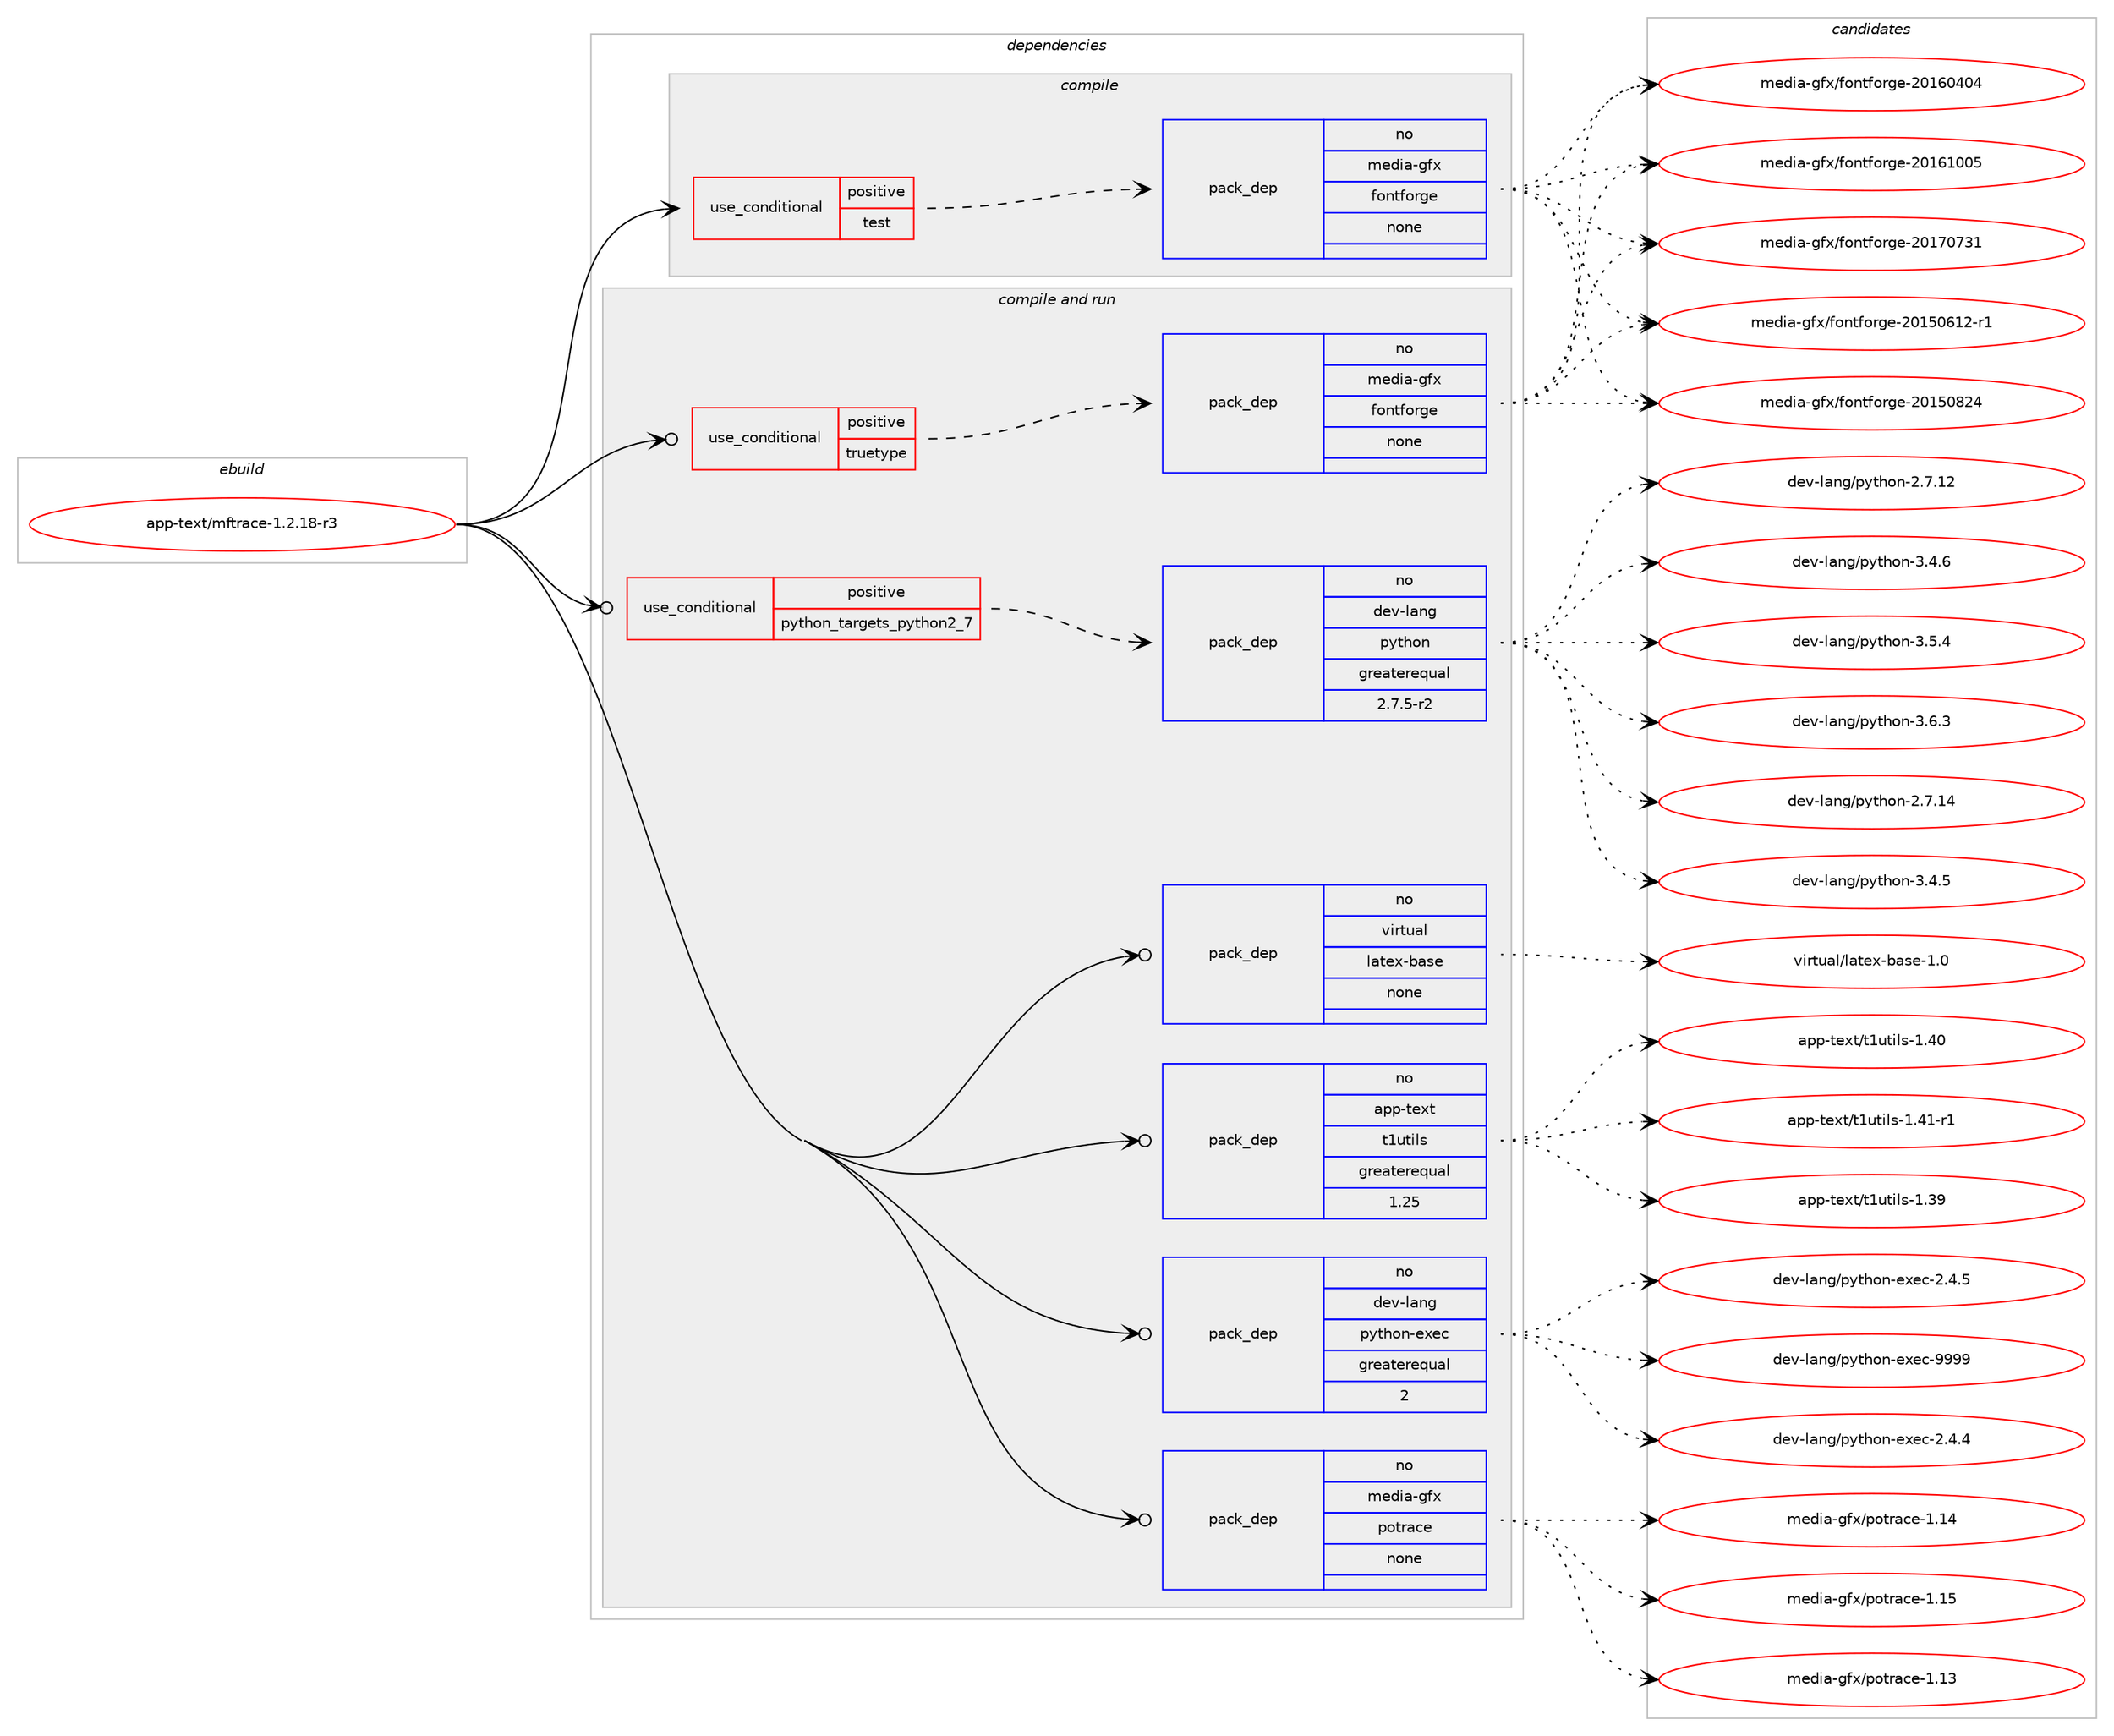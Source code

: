digraph prolog {

# *************
# Graph options
# *************

newrank=true;
concentrate=true;
compound=true;
graph [rankdir=LR,fontname=Helvetica,fontsize=10,ranksep=1.5];#, ranksep=2.5, nodesep=0.2];
edge  [arrowhead=vee];
node  [fontname=Helvetica,fontsize=10];

# **********
# The ebuild
# **********

subgraph cluster_leftcol {
color=gray;
rank=same;
label=<<i>ebuild</i>>;
id [label="app-text/mftrace-1.2.18-r3", color=red, width=4, href="../app-text/mftrace-1.2.18-r3.svg"];
}

# ****************
# The dependencies
# ****************

subgraph cluster_midcol {
color=gray;
label=<<i>dependencies</i>>;
subgraph cluster_compile {
fillcolor="#eeeeee";
style=filled;
label=<<i>compile</i>>;
subgraph cond14792 {
dependency58178 [label=<<TABLE BORDER="0" CELLBORDER="1" CELLSPACING="0" CELLPADDING="4"><TR><TD ROWSPAN="3" CELLPADDING="10">use_conditional</TD></TR><TR><TD>positive</TD></TR><TR><TD>test</TD></TR></TABLE>>, shape=none, color=red];
subgraph pack42298 {
dependency58179 [label=<<TABLE BORDER="0" CELLBORDER="1" CELLSPACING="0" CELLPADDING="4" WIDTH="220"><TR><TD ROWSPAN="6" CELLPADDING="30">pack_dep</TD></TR><TR><TD WIDTH="110">no</TD></TR><TR><TD>media-gfx</TD></TR><TR><TD>fontforge</TD></TR><TR><TD>none</TD></TR><TR><TD></TD></TR></TABLE>>, shape=none, color=blue];
}
dependency58178:e -> dependency58179:w [weight=20,style="dashed",arrowhead="vee"];
}
id:e -> dependency58178:w [weight=20,style="solid",arrowhead="vee"];
}
subgraph cluster_compileandrun {
fillcolor="#eeeeee";
style=filled;
label=<<i>compile and run</i>>;
subgraph cond14793 {
dependency58180 [label=<<TABLE BORDER="0" CELLBORDER="1" CELLSPACING="0" CELLPADDING="4"><TR><TD ROWSPAN="3" CELLPADDING="10">use_conditional</TD></TR><TR><TD>positive</TD></TR><TR><TD>python_targets_python2_7</TD></TR></TABLE>>, shape=none, color=red];
subgraph pack42299 {
dependency58181 [label=<<TABLE BORDER="0" CELLBORDER="1" CELLSPACING="0" CELLPADDING="4" WIDTH="220"><TR><TD ROWSPAN="6" CELLPADDING="30">pack_dep</TD></TR><TR><TD WIDTH="110">no</TD></TR><TR><TD>dev-lang</TD></TR><TR><TD>python</TD></TR><TR><TD>greaterequal</TD></TR><TR><TD>2.7.5-r2</TD></TR></TABLE>>, shape=none, color=blue];
}
dependency58180:e -> dependency58181:w [weight=20,style="dashed",arrowhead="vee"];
}
id:e -> dependency58180:w [weight=20,style="solid",arrowhead="odotvee"];
subgraph cond14794 {
dependency58182 [label=<<TABLE BORDER="0" CELLBORDER="1" CELLSPACING="0" CELLPADDING="4"><TR><TD ROWSPAN="3" CELLPADDING="10">use_conditional</TD></TR><TR><TD>positive</TD></TR><TR><TD>truetype</TD></TR></TABLE>>, shape=none, color=red];
subgraph pack42300 {
dependency58183 [label=<<TABLE BORDER="0" CELLBORDER="1" CELLSPACING="0" CELLPADDING="4" WIDTH="220"><TR><TD ROWSPAN="6" CELLPADDING="30">pack_dep</TD></TR><TR><TD WIDTH="110">no</TD></TR><TR><TD>media-gfx</TD></TR><TR><TD>fontforge</TD></TR><TR><TD>none</TD></TR><TR><TD></TD></TR></TABLE>>, shape=none, color=blue];
}
dependency58182:e -> dependency58183:w [weight=20,style="dashed",arrowhead="vee"];
}
id:e -> dependency58182:w [weight=20,style="solid",arrowhead="odotvee"];
subgraph pack42301 {
dependency58184 [label=<<TABLE BORDER="0" CELLBORDER="1" CELLSPACING="0" CELLPADDING="4" WIDTH="220"><TR><TD ROWSPAN="6" CELLPADDING="30">pack_dep</TD></TR><TR><TD WIDTH="110">no</TD></TR><TR><TD>app-text</TD></TR><TR><TD>t1utils</TD></TR><TR><TD>greaterequal</TD></TR><TR><TD>1.25</TD></TR></TABLE>>, shape=none, color=blue];
}
id:e -> dependency58184:w [weight=20,style="solid",arrowhead="odotvee"];
subgraph pack42302 {
dependency58185 [label=<<TABLE BORDER="0" CELLBORDER="1" CELLSPACING="0" CELLPADDING="4" WIDTH="220"><TR><TD ROWSPAN="6" CELLPADDING="30">pack_dep</TD></TR><TR><TD WIDTH="110">no</TD></TR><TR><TD>dev-lang</TD></TR><TR><TD>python-exec</TD></TR><TR><TD>greaterequal</TD></TR><TR><TD>2</TD></TR></TABLE>>, shape=none, color=blue];
}
id:e -> dependency58185:w [weight=20,style="solid",arrowhead="odotvee"];
subgraph pack42303 {
dependency58186 [label=<<TABLE BORDER="0" CELLBORDER="1" CELLSPACING="0" CELLPADDING="4" WIDTH="220"><TR><TD ROWSPAN="6" CELLPADDING="30">pack_dep</TD></TR><TR><TD WIDTH="110">no</TD></TR><TR><TD>media-gfx</TD></TR><TR><TD>potrace</TD></TR><TR><TD>none</TD></TR><TR><TD></TD></TR></TABLE>>, shape=none, color=blue];
}
id:e -> dependency58186:w [weight=20,style="solid",arrowhead="odotvee"];
subgraph pack42304 {
dependency58187 [label=<<TABLE BORDER="0" CELLBORDER="1" CELLSPACING="0" CELLPADDING="4" WIDTH="220"><TR><TD ROWSPAN="6" CELLPADDING="30">pack_dep</TD></TR><TR><TD WIDTH="110">no</TD></TR><TR><TD>virtual</TD></TR><TR><TD>latex-base</TD></TR><TR><TD>none</TD></TR><TR><TD></TD></TR></TABLE>>, shape=none, color=blue];
}
id:e -> dependency58187:w [weight=20,style="solid",arrowhead="odotvee"];
}
subgraph cluster_run {
fillcolor="#eeeeee";
style=filled;
label=<<i>run</i>>;
}
}

# **************
# The candidates
# **************

subgraph cluster_choices {
rank=same;
color=gray;
label=<<i>candidates</i>>;

subgraph choice42298 {
color=black;
nodesep=1;
choice1091011001059745103102120471021111101161021111141031014550484953485449504511449 [label="media-gfx/fontforge-20150612-r1", color=red, width=4,href="../media-gfx/fontforge-20150612-r1.svg"];
choice109101100105974510310212047102111110116102111114103101455048495348565052 [label="media-gfx/fontforge-20150824", color=red, width=4,href="../media-gfx/fontforge-20150824.svg"];
choice109101100105974510310212047102111110116102111114103101455048495448524852 [label="media-gfx/fontforge-20160404", color=red, width=4,href="../media-gfx/fontforge-20160404.svg"];
choice109101100105974510310212047102111110116102111114103101455048495449484853 [label="media-gfx/fontforge-20161005", color=red, width=4,href="../media-gfx/fontforge-20161005.svg"];
choice109101100105974510310212047102111110116102111114103101455048495548555149 [label="media-gfx/fontforge-20170731", color=red, width=4,href="../media-gfx/fontforge-20170731.svg"];
dependency58179:e -> choice1091011001059745103102120471021111101161021111141031014550484953485449504511449:w [style=dotted,weight="100"];
dependency58179:e -> choice109101100105974510310212047102111110116102111114103101455048495348565052:w [style=dotted,weight="100"];
dependency58179:e -> choice109101100105974510310212047102111110116102111114103101455048495448524852:w [style=dotted,weight="100"];
dependency58179:e -> choice109101100105974510310212047102111110116102111114103101455048495449484853:w [style=dotted,weight="100"];
dependency58179:e -> choice109101100105974510310212047102111110116102111114103101455048495548555149:w [style=dotted,weight="100"];
}
subgraph choice42299 {
color=black;
nodesep=1;
choice10010111845108971101034711212111610411111045504655464950 [label="dev-lang/python-2.7.12", color=red, width=4,href="../dev-lang/python-2.7.12.svg"];
choice10010111845108971101034711212111610411111045504655464952 [label="dev-lang/python-2.7.14", color=red, width=4,href="../dev-lang/python-2.7.14.svg"];
choice100101118451089711010347112121116104111110455146524653 [label="dev-lang/python-3.4.5", color=red, width=4,href="../dev-lang/python-3.4.5.svg"];
choice100101118451089711010347112121116104111110455146524654 [label="dev-lang/python-3.4.6", color=red, width=4,href="../dev-lang/python-3.4.6.svg"];
choice100101118451089711010347112121116104111110455146534652 [label="dev-lang/python-3.5.4", color=red, width=4,href="../dev-lang/python-3.5.4.svg"];
choice100101118451089711010347112121116104111110455146544651 [label="dev-lang/python-3.6.3", color=red, width=4,href="../dev-lang/python-3.6.3.svg"];
dependency58181:e -> choice10010111845108971101034711212111610411111045504655464950:w [style=dotted,weight="100"];
dependency58181:e -> choice10010111845108971101034711212111610411111045504655464952:w [style=dotted,weight="100"];
dependency58181:e -> choice100101118451089711010347112121116104111110455146524653:w [style=dotted,weight="100"];
dependency58181:e -> choice100101118451089711010347112121116104111110455146524654:w [style=dotted,weight="100"];
dependency58181:e -> choice100101118451089711010347112121116104111110455146534652:w [style=dotted,weight="100"];
dependency58181:e -> choice100101118451089711010347112121116104111110455146544651:w [style=dotted,weight="100"];
}
subgraph choice42300 {
color=black;
nodesep=1;
choice1091011001059745103102120471021111101161021111141031014550484953485449504511449 [label="media-gfx/fontforge-20150612-r1", color=red, width=4,href="../media-gfx/fontforge-20150612-r1.svg"];
choice109101100105974510310212047102111110116102111114103101455048495348565052 [label="media-gfx/fontforge-20150824", color=red, width=4,href="../media-gfx/fontforge-20150824.svg"];
choice109101100105974510310212047102111110116102111114103101455048495448524852 [label="media-gfx/fontforge-20160404", color=red, width=4,href="../media-gfx/fontforge-20160404.svg"];
choice109101100105974510310212047102111110116102111114103101455048495449484853 [label="media-gfx/fontforge-20161005", color=red, width=4,href="../media-gfx/fontforge-20161005.svg"];
choice109101100105974510310212047102111110116102111114103101455048495548555149 [label="media-gfx/fontforge-20170731", color=red, width=4,href="../media-gfx/fontforge-20170731.svg"];
dependency58183:e -> choice1091011001059745103102120471021111101161021111141031014550484953485449504511449:w [style=dotted,weight="100"];
dependency58183:e -> choice109101100105974510310212047102111110116102111114103101455048495348565052:w [style=dotted,weight="100"];
dependency58183:e -> choice109101100105974510310212047102111110116102111114103101455048495448524852:w [style=dotted,weight="100"];
dependency58183:e -> choice109101100105974510310212047102111110116102111114103101455048495449484853:w [style=dotted,weight="100"];
dependency58183:e -> choice109101100105974510310212047102111110116102111114103101455048495548555149:w [style=dotted,weight="100"];
}
subgraph choice42301 {
color=black;
nodesep=1;
choice971121124511610112011647116491171161051081154549465157 [label="app-text/t1utils-1.39", color=red, width=4,href="../app-text/t1utils-1.39.svg"];
choice971121124511610112011647116491171161051081154549465248 [label="app-text/t1utils-1.40", color=red, width=4,href="../app-text/t1utils-1.40.svg"];
choice9711211245116101120116471164911711610510811545494652494511449 [label="app-text/t1utils-1.41-r1", color=red, width=4,href="../app-text/t1utils-1.41-r1.svg"];
dependency58184:e -> choice971121124511610112011647116491171161051081154549465157:w [style=dotted,weight="100"];
dependency58184:e -> choice971121124511610112011647116491171161051081154549465248:w [style=dotted,weight="100"];
dependency58184:e -> choice9711211245116101120116471164911711610510811545494652494511449:w [style=dotted,weight="100"];
}
subgraph choice42302 {
color=black;
nodesep=1;
choice1001011184510897110103471121211161041111104510112010199455046524652 [label="dev-lang/python-exec-2.4.4", color=red, width=4,href="../dev-lang/python-exec-2.4.4.svg"];
choice1001011184510897110103471121211161041111104510112010199455046524653 [label="dev-lang/python-exec-2.4.5", color=red, width=4,href="../dev-lang/python-exec-2.4.5.svg"];
choice10010111845108971101034711212111610411111045101120101994557575757 [label="dev-lang/python-exec-9999", color=red, width=4,href="../dev-lang/python-exec-9999.svg"];
dependency58185:e -> choice1001011184510897110103471121211161041111104510112010199455046524652:w [style=dotted,weight="100"];
dependency58185:e -> choice1001011184510897110103471121211161041111104510112010199455046524653:w [style=dotted,weight="100"];
dependency58185:e -> choice10010111845108971101034711212111610411111045101120101994557575757:w [style=dotted,weight="100"];
}
subgraph choice42303 {
color=black;
nodesep=1;
choice10910110010597451031021204711211111611497991014549464951 [label="media-gfx/potrace-1.13", color=red, width=4,href="../media-gfx/potrace-1.13.svg"];
choice10910110010597451031021204711211111611497991014549464952 [label="media-gfx/potrace-1.14", color=red, width=4,href="../media-gfx/potrace-1.14.svg"];
choice10910110010597451031021204711211111611497991014549464953 [label="media-gfx/potrace-1.15", color=red, width=4,href="../media-gfx/potrace-1.15.svg"];
dependency58186:e -> choice10910110010597451031021204711211111611497991014549464951:w [style=dotted,weight="100"];
dependency58186:e -> choice10910110010597451031021204711211111611497991014549464952:w [style=dotted,weight="100"];
dependency58186:e -> choice10910110010597451031021204711211111611497991014549464953:w [style=dotted,weight="100"];
}
subgraph choice42304 {
color=black;
nodesep=1;
choice11810511411611797108471089711610112045989711510145494648 [label="virtual/latex-base-1.0", color=red, width=4,href="../virtual/latex-base-1.0.svg"];
dependency58187:e -> choice11810511411611797108471089711610112045989711510145494648:w [style=dotted,weight="100"];
}
}

}

